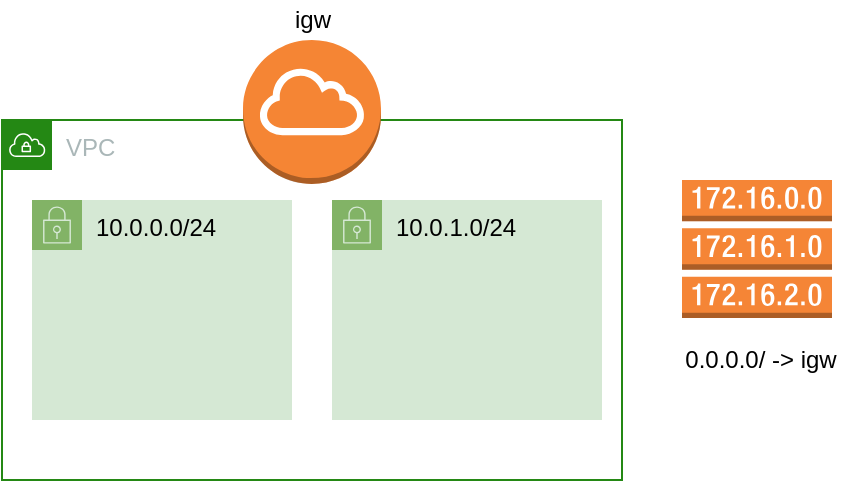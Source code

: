 <mxfile version="14.1.8" type="device" pages="5"><diagram name="0" id="0eNAZ_UEliIzfe7Eg5iD"><mxGraphModel dx="1024" dy="601" grid="1" gridSize="10" guides="1" tooltips="1" connect="1" arrows="1" fold="1" page="1" pageScale="1" pageWidth="827" pageHeight="1169" math="0" shadow="0"><root><mxCell id="5hrDjCxcNhtIOOynaXzU-0"/><mxCell id="5hrDjCxcNhtIOOynaXzU-1" parent="5hrDjCxcNhtIOOynaXzU-0"/><mxCell id="5hrDjCxcNhtIOOynaXzU-2" value="VPC" style="points=[[0,0],[0.25,0],[0.5,0],[0.75,0],[1,0],[1,0.25],[1,0.5],[1,0.75],[1,1],[0.75,1],[0.5,1],[0.25,1],[0,1],[0,0.75],[0,0.5],[0,0.25]];outlineConnect=0;gradientColor=none;html=1;whiteSpace=wrap;fontSize=12;fontStyle=0;shape=mxgraph.aws4.group;grIcon=mxgraph.aws4.group_vpc;strokeColor=#248814;fillColor=none;verticalAlign=top;align=left;spacingLeft=30;fontColor=#AAB7B8;dashed=0;" vertex="1" parent="5hrDjCxcNhtIOOynaXzU-1"><mxGeometry x="80" y="170" width="310" height="180" as="geometry"/></mxCell><mxCell id="5hrDjCxcNhtIOOynaXzU-3" value="10.0.0.0/24" style="points=[[0,0],[0.25,0],[0.5,0],[0.75,0],[1,0],[1,0.25],[1,0.5],[1,0.75],[1,1],[0.75,1],[0.5,1],[0.25,1],[0,1],[0,0.75],[0,0.5],[0,0.25]];outlineConnect=0;html=1;whiteSpace=wrap;fontSize=12;fontStyle=0;shape=mxgraph.aws4.group;grIcon=mxgraph.aws4.group_security_group;grStroke=0;strokeColor=#82b366;fillColor=#d5e8d4;verticalAlign=top;align=left;spacingLeft=30;dashed=0;" vertex="1" parent="5hrDjCxcNhtIOOynaXzU-1"><mxGeometry x="95" y="210" width="130" height="110" as="geometry"/></mxCell><mxCell id="5hrDjCxcNhtIOOynaXzU-4" value="10.0.1.0/24" style="points=[[0,0],[0.25,0],[0.5,0],[0.75,0],[1,0],[1,0.25],[1,0.5],[1,0.75],[1,1],[0.75,1],[0.5,1],[0.25,1],[0,1],[0,0.75],[0,0.5],[0,0.25]];outlineConnect=0;html=1;whiteSpace=wrap;fontSize=12;fontStyle=0;shape=mxgraph.aws4.group;grIcon=mxgraph.aws4.group_security_group;grStroke=0;strokeColor=#82b366;fillColor=#d5e8d4;verticalAlign=top;align=left;spacingLeft=30;dashed=0;" vertex="1" parent="5hrDjCxcNhtIOOynaXzU-1"><mxGeometry x="245" y="210" width="135" height="110" as="geometry"/></mxCell><mxCell id="y8IALK-KEmAlDM8syMSD-0" value="" style="outlineConnect=0;dashed=0;verticalLabelPosition=bottom;verticalAlign=top;align=center;html=1;shape=mxgraph.aws3.internet_gateway;fillColor=#F58534;gradientColor=none;" vertex="1" parent="5hrDjCxcNhtIOOynaXzU-1"><mxGeometry x="200.5" y="130" width="69" height="72" as="geometry"/></mxCell><mxCell id="y8IALK-KEmAlDM8syMSD-1" value="" style="outlineConnect=0;dashed=0;verticalLabelPosition=bottom;verticalAlign=top;align=center;html=1;shape=mxgraph.aws3.route_table;fillColor=#F58536;gradientColor=none;" vertex="1" parent="5hrDjCxcNhtIOOynaXzU-1"><mxGeometry x="420" y="200" width="75" height="69" as="geometry"/></mxCell><mxCell id="y8IALK-KEmAlDM8syMSD-2" value="0.0.0.0/ -&amp;gt; igw" style="text;html=1;align=center;verticalAlign=middle;resizable=0;points=[];autosize=1;" vertex="1" parent="5hrDjCxcNhtIOOynaXzU-1"><mxGeometry x="414" y="280" width="90" height="20" as="geometry"/></mxCell><mxCell id="y8IALK-KEmAlDM8syMSD-3" value="igw" style="text;html=1;align=center;verticalAlign=middle;resizable=0;points=[];autosize=1;" vertex="1" parent="5hrDjCxcNhtIOOynaXzU-1"><mxGeometry x="220" y="110" width="30" height="20" as="geometry"/></mxCell></root></mxGraphModel></diagram><diagram id="G2QQQPP_gb2IJARadn_D" name="EBS-0"><mxGraphModel dx="1024" dy="601" grid="1" gridSize="10" guides="1" tooltips="1" connect="1" arrows="1" fold="1" page="1" pageScale="1" pageWidth="827" pageHeight="1169" math="0" shadow="0"><root><mxCell id="0"/><mxCell id="1" parent="0"/><mxCell id="pPofdQUq9r5WgbfVwNTC-2" value="VPC" style="points=[[0,0],[0.25,0],[0.5,0],[0.75,0],[1,0],[1,0.25],[1,0.5],[1,0.75],[1,1],[0.75,1],[0.5,1],[0.25,1],[0,1],[0,0.75],[0,0.5],[0,0.25]];outlineConnect=0;gradientColor=none;html=1;whiteSpace=wrap;fontSize=12;fontStyle=0;shape=mxgraph.aws4.group;grIcon=mxgraph.aws4.group_vpc;strokeColor=#248814;fillColor=none;verticalAlign=top;align=left;spacingLeft=30;fontColor=#AAB7B8;dashed=0;" vertex="1" parent="1"><mxGeometry x="80" y="170" width="460" height="260" as="geometry"/></mxCell><mxCell id="pPofdQUq9r5WgbfVwNTC-3" value="Private subnet" style="points=[[0,0],[0.25,0],[0.5,0],[0.75,0],[1,0],[1,0.25],[1,0.5],[1,0.75],[1,1],[0.75,1],[0.5,1],[0.25,1],[0,1],[0,0.75],[0,0.5],[0,0.25]];outlineConnect=0;gradientColor=none;html=1;whiteSpace=wrap;fontSize=12;fontStyle=0;shape=mxgraph.aws4.group;grIcon=mxgraph.aws4.group_security_group;grStroke=0;strokeColor=#147EBA;fillColor=#E6F2F8;verticalAlign=top;align=left;spacingLeft=30;fontColor=#147EBA;dashed=0;" vertex="1" parent="1"><mxGeometry x="95" y="210" width="165" height="130" as="geometry"/></mxCell><mxCell id="pPofdQUq9r5WgbfVwNTC-4" value="Private subnet" style="points=[[0,0],[0.25,0],[0.5,0],[0.75,0],[1,0],[1,0.25],[1,0.5],[1,0.75],[1,1],[0.75,1],[0.5,1],[0.25,1],[0,1],[0,0.75],[0,0.5],[0,0.25]];outlineConnect=0;gradientColor=none;html=1;whiteSpace=wrap;fontSize=12;fontStyle=0;shape=mxgraph.aws4.group;grIcon=mxgraph.aws4.group_security_group;grStroke=0;strokeColor=#147EBA;fillColor=#E6F2F8;verticalAlign=top;align=left;spacingLeft=30;fontColor=#147EBA;dashed=0;" vertex="1" parent="1"><mxGeometry x="315.9" y="210" width="170" height="130" as="geometry"/></mxCell><mxCell id="pPofdQUq9r5WgbfVwNTC-5" value="" style="outlineConnect=0;fontColor=#232F3E;gradientColor=#F78E04;gradientDirection=north;fillColor=#D05C17;strokeColor=#ffffff;dashed=0;verticalLabelPosition=bottom;verticalAlign=top;align=center;html=1;fontSize=12;fontStyle=0;aspect=fixed;shape=mxgraph.aws4.resourceIcon;resIcon=mxgraph.aws4.ec2;" vertex="1" parent="1"><mxGeometry x="130" y="240" width="60" height="60" as="geometry"/></mxCell><mxCell id="pPofdQUq9r5WgbfVwNTC-6" value="" style="outlineConnect=0;fontColor=#232F3E;gradientColor=#F78E04;gradientDirection=north;fillColor=#D05C17;strokeColor=#ffffff;dashed=0;verticalLabelPosition=bottom;verticalAlign=top;align=center;html=1;fontSize=12;fontStyle=0;aspect=fixed;shape=mxgraph.aws4.resourceIcon;resIcon=mxgraph.aws4.ec2;" vertex="1" parent="1"><mxGeometry x="350.9" y="240" width="60" height="60" as="geometry"/></mxCell><mxCell id="pPofdQUq9r5WgbfVwNTC-18" style="edgeStyle=orthogonalEdgeStyle;rounded=0;orthogonalLoop=1;jettySize=auto;html=1;" edge="1" parent="1" source="pPofdQUq9r5WgbfVwNTC-9" target="pPofdQUq9r5WgbfVwNTC-14"><mxGeometry relative="1" as="geometry"/></mxCell><mxCell id="pPofdQUq9r5WgbfVwNTC-9" value="" style="outlineConnect=0;fontColor=#232F3E;gradientColor=none;fillColor=#277116;strokeColor=none;dashed=0;verticalLabelPosition=bottom;verticalAlign=top;align=center;html=1;fontSize=12;fontStyle=0;aspect=fixed;pointerEvents=1;shape=mxgraph.aws4.snapshot;" vertex="1" parent="1"><mxGeometry x="280" y="350" width="35.9" height="50" as="geometry"/></mxCell><mxCell id="pPofdQUq9r5WgbfVwNTC-11" style="edgeStyle=orthogonalEdgeStyle;rounded=0;orthogonalLoop=1;jettySize=auto;html=1;" edge="1" parent="1" source="QmYWxAZkkcvktjmgt6yD-1" target="pPofdQUq9r5WgbfVwNTC-9"><mxGeometry relative="1" as="geometry"><Array as="points"><mxPoint x="240" y="370"/></Array></mxGeometry></mxCell><mxCell id="pPofdQUq9r5WgbfVwNTC-10" value="" style="outlineConnect=0;fontColor=#232F3E;gradientColor=none;fillColor=#277116;strokeColor=none;dashed=0;verticalLabelPosition=bottom;verticalAlign=top;align=center;html=1;fontSize=12;fontStyle=0;aspect=fixed;pointerEvents=1;shape=mxgraph.aws4.volume;" vertex="1" parent="1"><mxGeometry x="170" y="280" width="39.74" height="50" as="geometry"/></mxCell><mxCell id="pPofdQUq9r5WgbfVwNTC-13" value="" style="outlineConnect=0;fontColor=#232F3E;gradientColor=none;fillColor=#277116;strokeColor=none;dashed=0;verticalLabelPosition=bottom;verticalAlign=top;align=center;html=1;fontSize=12;fontStyle=0;aspect=fixed;pointerEvents=1;shape=mxgraph.aws4.volume;" vertex="1" parent="1"><mxGeometry x="390.9" y="280" width="39.74" height="50" as="geometry"/></mxCell><mxCell id="pPofdQUq9r5WgbfVwNTC-14" value="" style="outlineConnect=0;fontColor=#232F3E;gradientColor=none;fillColor=#277116;strokeColor=none;dashed=0;verticalLabelPosition=bottom;verticalAlign=top;align=center;html=1;fontSize=12;fontStyle=0;aspect=fixed;pointerEvents=1;shape=mxgraph.aws4.volume;" vertex="1" parent="1"><mxGeometry x="440.9" y="280" width="39.74" height="50" as="geometry"/></mxCell><mxCell id="pPofdQUq9r5WgbfVwNTC-15" value="sda1" style="text;html=1;align=center;verticalAlign=middle;resizable=0;points=[];autosize=1;" vertex="1" parent="1"><mxGeometry x="169.74" y="302" width="40" height="20" as="geometry"/></mxCell><mxCell id="pPofdQUq9r5WgbfVwNTC-16" value="sda1" style="text;html=1;align=center;verticalAlign=middle;resizable=0;points=[];autosize=1;" vertex="1" parent="1"><mxGeometry x="390.64" y="302" width="40" height="20" as="geometry"/></mxCell><mxCell id="pPofdQUq9r5WgbfVwNTC-17" value="sdb" style="text;html=1;align=center;verticalAlign=middle;resizable=0;points=[];autosize=1;" vertex="1" parent="1"><mxGeometry x="445.64" y="302" width="30" height="20" as="geometry"/></mxCell><mxCell id="pPofdQUq9r5WgbfVwNTC-19" value="snapshot" style="text;html=1;align=center;verticalAlign=middle;resizable=0;points=[];autosize=1;" vertex="1" parent="1"><mxGeometry x="267.95" y="400" width="60" height="20" as="geometry"/></mxCell><mxCell id="QmYWxAZkkcvktjmgt6yD-1" value="" style="outlineConnect=0;fontColor=#232F3E;gradientColor=none;fillColor=#277116;strokeColor=none;dashed=0;verticalLabelPosition=bottom;verticalAlign=top;align=center;html=1;fontSize=12;fontStyle=0;aspect=fixed;pointerEvents=1;shape=mxgraph.aws4.volume;" vertex="1" parent="1"><mxGeometry x="220" y="280" width="39.74" height="50" as="geometry"/></mxCell><mxCell id="QmYWxAZkkcvktjmgt6yD-2" value="sdb" style="text;html=1;align=center;verticalAlign=middle;resizable=0;points=[];autosize=1;" vertex="1" parent="1"><mxGeometry x="225" y="302" width="30" height="20" as="geometry"/></mxCell></root></mxGraphModel></diagram><diagram name="EBS-1" id="3dQYULSbayjkl1oP5kIM"><mxGraphModel dx="1024" dy="601" grid="1" gridSize="10" guides="1" tooltips="1" connect="1" arrows="1" fold="1" page="1" pageScale="1" pageWidth="827" pageHeight="1169" math="0" shadow="0"><root><mxCell id="3VkuPkcMkp2ww84V4YCe-0"/><mxCell id="3VkuPkcMkp2ww84V4YCe-1" parent="3VkuPkcMkp2ww84V4YCe-0"/><mxCell id="3VkuPkcMkp2ww84V4YCe-2" value="VPC" style="points=[[0,0],[0.25,0],[0.5,0],[0.75,0],[1,0],[1,0.25],[1,0.5],[1,0.75],[1,1],[0.75,1],[0.5,1],[0.25,1],[0,1],[0,0.75],[0,0.5],[0,0.25]];outlineConnect=0;gradientColor=none;html=1;whiteSpace=wrap;fontSize=12;fontStyle=0;shape=mxgraph.aws4.group;grIcon=mxgraph.aws4.group_vpc;strokeColor=#248814;fillColor=none;verticalAlign=top;align=left;spacingLeft=30;fontColor=#AAB7B8;dashed=0;" vertex="1" parent="3VkuPkcMkp2ww84V4YCe-1"><mxGeometry x="80" y="170" width="420" height="190" as="geometry"/></mxCell><mxCell id="3VkuPkcMkp2ww84V4YCe-3" value="Private subnet" style="points=[[0,0],[0.25,0],[0.5,0],[0.75,0],[1,0],[1,0.25],[1,0.5],[1,0.75],[1,1],[0.75,1],[0.5,1],[0.25,1],[0,1],[0,0.75],[0,0.5],[0,0.25]];outlineConnect=0;gradientColor=none;html=1;whiteSpace=wrap;fontSize=12;fontStyle=0;shape=mxgraph.aws4.group;grIcon=mxgraph.aws4.group_security_group;grStroke=0;strokeColor=#147EBA;fillColor=#E6F2F8;verticalAlign=top;align=left;spacingLeft=30;fontColor=#147EBA;dashed=0;" vertex="1" parent="3VkuPkcMkp2ww84V4YCe-1"><mxGeometry x="95" y="210" width="165" height="130" as="geometry"/></mxCell><mxCell id="3VkuPkcMkp2ww84V4YCe-4" value="Private subnet" style="points=[[0,0],[0.25,0],[0.5,0],[0.75,0],[1,0],[1,0.25],[1,0.5],[1,0.75],[1,1],[0.75,1],[0.5,1],[0.25,1],[0,1],[0,0.75],[0,0.5],[0,0.25]];outlineConnect=0;gradientColor=none;html=1;whiteSpace=wrap;fontSize=12;fontStyle=0;shape=mxgraph.aws4.group;grIcon=mxgraph.aws4.group_security_group;grStroke=0;strokeColor=#147EBA;fillColor=#E6F2F8;verticalAlign=top;align=left;spacingLeft=30;fontColor=#147EBA;dashed=0;" vertex="1" parent="3VkuPkcMkp2ww84V4YCe-1"><mxGeometry x="315.9" y="210" width="170" height="130" as="geometry"/></mxCell><mxCell id="3VkuPkcMkp2ww84V4YCe-5" value="" style="outlineConnect=0;fontColor=#232F3E;gradientColor=#F78E04;gradientDirection=north;fillColor=#D05C17;strokeColor=#ffffff;dashed=0;verticalLabelPosition=bottom;verticalAlign=top;align=center;html=1;fontSize=12;fontStyle=0;aspect=fixed;shape=mxgraph.aws4.resourceIcon;resIcon=mxgraph.aws4.ec2;" vertex="1" parent="3VkuPkcMkp2ww84V4YCe-1"><mxGeometry x="130" y="240" width="60" height="60" as="geometry"/></mxCell><mxCell id="3VkuPkcMkp2ww84V4YCe-6" value="" style="outlineConnect=0;fontColor=#232F3E;gradientColor=#F78E04;gradientDirection=north;fillColor=#D05C17;strokeColor=#ffffff;dashed=0;verticalLabelPosition=bottom;verticalAlign=top;align=center;html=1;fontSize=12;fontStyle=0;aspect=fixed;shape=mxgraph.aws4.resourceIcon;resIcon=mxgraph.aws4.ec2;" vertex="1" parent="3VkuPkcMkp2ww84V4YCe-1"><mxGeometry x="350.9" y="240" width="60" height="60" as="geometry"/></mxCell><mxCell id="3VkuPkcMkp2ww84V4YCe-10" value="" style="outlineConnect=0;fontColor=#232F3E;gradientColor=none;fillColor=#277116;strokeColor=none;dashed=0;verticalLabelPosition=bottom;verticalAlign=top;align=center;html=1;fontSize=12;fontStyle=0;aspect=fixed;pointerEvents=1;shape=mxgraph.aws4.volume;" vertex="1" parent="3VkuPkcMkp2ww84V4YCe-1"><mxGeometry x="170" y="280" width="39.74" height="50" as="geometry"/></mxCell><mxCell id="3VkuPkcMkp2ww84V4YCe-11" value="" style="outlineConnect=0;fontColor=#232F3E;gradientColor=none;fillColor=#277116;strokeColor=none;dashed=0;verticalLabelPosition=bottom;verticalAlign=top;align=center;html=1;fontSize=12;fontStyle=0;aspect=fixed;pointerEvents=1;shape=mxgraph.aws4.volume;" vertex="1" parent="3VkuPkcMkp2ww84V4YCe-1"><mxGeometry x="390.9" y="280" width="39.74" height="50" as="geometry"/></mxCell><mxCell id="3VkuPkcMkp2ww84V4YCe-13" value="sda1" style="text;html=1;align=center;verticalAlign=middle;resizable=0;points=[];autosize=1;" vertex="1" parent="3VkuPkcMkp2ww84V4YCe-1"><mxGeometry x="169.74" y="302" width="40" height="20" as="geometry"/></mxCell><mxCell id="3VkuPkcMkp2ww84V4YCe-14" value="sda1" style="text;html=1;align=center;verticalAlign=middle;resizable=0;points=[];autosize=1;" vertex="1" parent="3VkuPkcMkp2ww84V4YCe-1"><mxGeometry x="390.64" y="302" width="40" height="20" as="geometry"/></mxCell><mxCell id="3VkuPkcMkp2ww84V4YCe-17" value="" style="outlineConnect=0;fontColor=#232F3E;gradientColor=none;fillColor=#277116;strokeColor=none;dashed=0;verticalLabelPosition=bottom;verticalAlign=top;align=center;html=1;fontSize=12;fontStyle=0;aspect=fixed;pointerEvents=1;shape=mxgraph.aws4.volume;" vertex="1" parent="3VkuPkcMkp2ww84V4YCe-1"><mxGeometry x="220" y="280" width="39.74" height="50" as="geometry"/></mxCell><mxCell id="3VkuPkcMkp2ww84V4YCe-18" value="sdb" style="text;html=1;align=center;verticalAlign=middle;resizable=0;points=[];autosize=1;" vertex="1" parent="3VkuPkcMkp2ww84V4YCe-1"><mxGeometry x="225" y="302" width="30" height="20" as="geometry"/></mxCell><mxCell id="3VkuPkcMkp2ww84V4YCe-21" value="SSD" style="text;html=1;align=center;verticalAlign=middle;resizable=0;points=[];autosize=1;" vertex="1" parent="3VkuPkcMkp2ww84V4YCe-1"><mxGeometry x="169.74" y="330" width="40" height="20" as="geometry"/></mxCell><mxCell id="3VkuPkcMkp2ww84V4YCe-22" value="SSD" style="text;html=1;align=center;verticalAlign=middle;resizable=0;points=[];autosize=1;" vertex="1" parent="3VkuPkcMkp2ww84V4YCe-1"><mxGeometry x="390.64" y="330" width="40" height="20" as="geometry"/></mxCell><mxCell id="3VkuPkcMkp2ww84V4YCe-23" value="HDD" style="text;html=1;align=center;verticalAlign=middle;resizable=0;points=[];autosize=1;" vertex="1" parent="3VkuPkcMkp2ww84V4YCe-1"><mxGeometry x="219.74" y="330" width="40" height="20" as="geometry"/></mxCell></root></mxGraphModel></diagram><diagram name="EBS-2" id="zpcP7xWgeDtS7_MYobWG"><mxGraphModel dx="1024" dy="601" grid="1" gridSize="10" guides="1" tooltips="1" connect="1" arrows="1" fold="1" page="1" pageScale="1" pageWidth="827" pageHeight="1169" math="0" shadow="0"><root><mxCell id="9R3GAk8IlzAqpQk8w95G-0"/><mxCell id="9R3GAk8IlzAqpQk8w95G-1" parent="9R3GAk8IlzAqpQk8w95G-0"/><mxCell id="Vtuem6XM95g5R3dpxI1D-17" value="VPC" style="points=[[0,0],[0.25,0],[0.5,0],[0.75,0],[1,0],[1,0.25],[1,0.5],[1,0.75],[1,1],[0.75,1],[0.5,1],[0.25,1],[0,1],[0,0.75],[0,0.5],[0,0.25]];outlineConnect=0;gradientColor=none;html=1;whiteSpace=wrap;fontSize=12;fontStyle=0;shape=mxgraph.aws4.group;grIcon=mxgraph.aws4.group_vpc;strokeColor=#248814;fillColor=none;verticalAlign=top;align=left;spacingLeft=30;fontColor=#AAB7B8;dashed=0;" vertex="1" parent="9R3GAk8IlzAqpQk8w95G-1"><mxGeometry x="90" y="180" width="460" height="260" as="geometry"/></mxCell><mxCell id="Vtuem6XM95g5R3dpxI1D-18" value="Private subnet" style="points=[[0,0],[0.25,0],[0.5,0],[0.75,0],[1,0],[1,0.25],[1,0.5],[1,0.75],[1,1],[0.75,1],[0.5,1],[0.25,1],[0,1],[0,0.75],[0,0.5],[0,0.25]];outlineConnect=0;gradientColor=none;html=1;whiteSpace=wrap;fontSize=12;fontStyle=0;shape=mxgraph.aws4.group;grIcon=mxgraph.aws4.group_security_group;grStroke=0;strokeColor=#147EBA;fillColor=#E6F2F8;verticalAlign=top;align=left;spacingLeft=30;fontColor=#147EBA;dashed=0;" vertex="1" parent="9R3GAk8IlzAqpQk8w95G-1"><mxGeometry x="105" y="220" width="165" height="130" as="geometry"/></mxCell><mxCell id="Vtuem6XM95g5R3dpxI1D-19" value="Private subnet" style="points=[[0,0],[0.25,0],[0.5,0],[0.75,0],[1,0],[1,0.25],[1,0.5],[1,0.75],[1,1],[0.75,1],[0.5,1],[0.25,1],[0,1],[0,0.75],[0,0.5],[0,0.25]];outlineConnect=0;gradientColor=none;html=1;whiteSpace=wrap;fontSize=12;fontStyle=0;shape=mxgraph.aws4.group;grIcon=mxgraph.aws4.group_security_group;grStroke=0;strokeColor=#147EBA;fillColor=#E6F2F8;verticalAlign=top;align=left;spacingLeft=30;fontColor=#147EBA;dashed=0;" vertex="1" parent="9R3GAk8IlzAqpQk8w95G-1"><mxGeometry x="325.9" y="220" width="170" height="130" as="geometry"/></mxCell><mxCell id="Vtuem6XM95g5R3dpxI1D-20" value="" style="outlineConnect=0;fontColor=#232F3E;gradientColor=#F78E04;gradientDirection=north;fillColor=#D05C17;strokeColor=#ffffff;dashed=0;verticalLabelPosition=bottom;verticalAlign=top;align=center;html=1;fontSize=12;fontStyle=0;aspect=fixed;shape=mxgraph.aws4.resourceIcon;resIcon=mxgraph.aws4.ec2;" vertex="1" parent="9R3GAk8IlzAqpQk8w95G-1"><mxGeometry x="140" y="250" width="60" height="60" as="geometry"/></mxCell><mxCell id="Vtuem6XM95g5R3dpxI1D-21" value="" style="outlineConnect=0;fontColor=#232F3E;gradientColor=#F78E04;gradientDirection=north;fillColor=#D05C17;strokeColor=#ffffff;dashed=0;verticalLabelPosition=bottom;verticalAlign=top;align=center;html=1;fontSize=12;fontStyle=0;aspect=fixed;shape=mxgraph.aws4.resourceIcon;resIcon=mxgraph.aws4.ec2;" vertex="1" parent="9R3GAk8IlzAqpQk8w95G-1"><mxGeometry x="360.9" y="250" width="60" height="60" as="geometry"/></mxCell><mxCell id="Vtuem6XM95g5R3dpxI1D-23" value="" style="outlineConnect=0;fontColor=#232F3E;gradientColor=none;fillColor=#277116;strokeColor=none;dashed=0;verticalLabelPosition=bottom;verticalAlign=top;align=center;html=1;fontSize=12;fontStyle=0;aspect=fixed;pointerEvents=1;shape=mxgraph.aws4.snapshot;" vertex="1" parent="9R3GAk8IlzAqpQk8w95G-1"><mxGeometry x="290" y="360" width="35.9" height="50" as="geometry"/></mxCell><mxCell id="Vtuem6XM95g5R3dpxI1D-24" style="edgeStyle=orthogonalEdgeStyle;rounded=0;orthogonalLoop=1;jettySize=auto;html=1;" edge="1" parent="9R3GAk8IlzAqpQk8w95G-1" source="Vtuem6XM95g5R3dpxI1D-32" target="Vtuem6XM95g5R3dpxI1D-23"><mxGeometry relative="1" as="geometry"><Array as="points"><mxPoint x="250" y="380"/></Array></mxGeometry></mxCell><mxCell id="Vtuem6XM95g5R3dpxI1D-25" value="" style="outlineConnect=0;fontColor=#232F3E;gradientColor=none;fillColor=#277116;strokeColor=none;dashed=0;verticalLabelPosition=bottom;verticalAlign=top;align=center;html=1;fontSize=12;fontStyle=0;aspect=fixed;pointerEvents=1;shape=mxgraph.aws4.volume;" vertex="1" parent="9R3GAk8IlzAqpQk8w95G-1"><mxGeometry x="180" y="290" width="39.74" height="50" as="geometry"/></mxCell><mxCell id="Vtuem6XM95g5R3dpxI1D-26" value="" style="outlineConnect=0;fontColor=#232F3E;gradientColor=none;fillColor=#277116;strokeColor=none;dashed=0;verticalLabelPosition=bottom;verticalAlign=top;align=center;html=1;fontSize=12;fontStyle=0;aspect=fixed;pointerEvents=1;shape=mxgraph.aws4.volume;" vertex="1" parent="9R3GAk8IlzAqpQk8w95G-1"><mxGeometry x="400.9" y="290" width="39.74" height="50" as="geometry"/></mxCell><mxCell id="Vtuem6XM95g5R3dpxI1D-28" value="sda1" style="text;html=1;align=center;verticalAlign=middle;resizable=0;points=[];autosize=1;" vertex="1" parent="9R3GAk8IlzAqpQk8w95G-1"><mxGeometry x="179.74" y="312" width="40" height="20" as="geometry"/></mxCell><mxCell id="Vtuem6XM95g5R3dpxI1D-29" value="sda1" style="text;html=1;align=center;verticalAlign=middle;resizable=0;points=[];autosize=1;" vertex="1" parent="9R3GAk8IlzAqpQk8w95G-1"><mxGeometry x="400.64" y="312" width="40" height="20" as="geometry"/></mxCell><mxCell id="Vtuem6XM95g5R3dpxI1D-31" value="snapshot" style="text;html=1;align=center;verticalAlign=middle;resizable=0;points=[];autosize=1;" vertex="1" parent="9R3GAk8IlzAqpQk8w95G-1"><mxGeometry x="277.95" y="410" width="60" height="20" as="geometry"/></mxCell><mxCell id="Vtuem6XM95g5R3dpxI1D-32" value="" style="outlineConnect=0;fontColor=#232F3E;gradientColor=none;fillColor=#277116;strokeColor=none;dashed=0;verticalLabelPosition=bottom;verticalAlign=top;align=center;html=1;fontSize=12;fontStyle=0;aspect=fixed;pointerEvents=1;shape=mxgraph.aws4.volume;" vertex="1" parent="9R3GAk8IlzAqpQk8w95G-1"><mxGeometry x="230" y="290" width="39.74" height="50" as="geometry"/></mxCell><mxCell id="Vtuem6XM95g5R3dpxI1D-33" value="sdb" style="text;html=1;align=center;verticalAlign=middle;resizable=0;points=[];autosize=1;" vertex="1" parent="9R3GAk8IlzAqpQk8w95G-1"><mxGeometry x="235" y="312" width="30" height="20" as="geometry"/></mxCell></root></mxGraphModel></diagram><diagram name="EFS" id="KscUvDLXpXRZcnWslS-h"><mxGraphModel dx="1024" dy="601" grid="1" gridSize="10" guides="1" tooltips="1" connect="1" arrows="1" fold="1" page="1" pageScale="1" pageWidth="827" pageHeight="1169" math="0" shadow="0"><root><mxCell id="80wu5vjQvnvLJMphHtHo-0"/><mxCell id="80wu5vjQvnvLJMphHtHo-1" parent="80wu5vjQvnvLJMphHtHo-0"/><mxCell id="80wu5vjQvnvLJMphHtHo-2" value="VPC" style="points=[[0,0],[0.25,0],[0.5,0],[0.75,0],[1,0],[1,0.25],[1,0.5],[1,0.75],[1,1],[0.75,1],[0.5,1],[0.25,1],[0,1],[0,0.75],[0,0.5],[0,0.25]];outlineConnect=0;gradientColor=none;html=1;whiteSpace=wrap;fontSize=12;fontStyle=0;shape=mxgraph.aws4.group;grIcon=mxgraph.aws4.group_vpc;strokeColor=#248814;fillColor=none;verticalAlign=top;align=left;spacingLeft=30;fontColor=#AAB7B8;dashed=0;" vertex="1" parent="80wu5vjQvnvLJMphHtHo-1"><mxGeometry x="80" y="170" width="370" height="280" as="geometry"/></mxCell><mxCell id="80wu5vjQvnvLJMphHtHo-3" value="Private subnet" style="points=[[0,0],[0.25,0],[0.5,0],[0.75,0],[1,0],[1,0.25],[1,0.5],[1,0.75],[1,1],[0.75,1],[0.5,1],[0.25,1],[0,1],[0,0.75],[0,0.5],[0,0.25]];outlineConnect=0;gradientColor=none;html=1;whiteSpace=wrap;fontSize=12;fontStyle=0;shape=mxgraph.aws4.group;grIcon=mxgraph.aws4.group_security_group;grStroke=0;strokeColor=#147EBA;fillColor=#E6F2F8;verticalAlign=top;align=left;spacingLeft=30;fontColor=#147EBA;dashed=0;" vertex="1" parent="80wu5vjQvnvLJMphHtHo-1"><mxGeometry x="95" y="210" width="135" height="130" as="geometry"/></mxCell><mxCell id="80wu5vjQvnvLJMphHtHo-4" value="Private subnet" style="points=[[0,0],[0.25,0],[0.5,0],[0.75,0],[1,0],[1,0.25],[1,0.5],[1,0.75],[1,1],[0.75,1],[0.5,1],[0.25,1],[0,1],[0,0.75],[0,0.5],[0,0.25]];outlineConnect=0;gradientColor=none;html=1;whiteSpace=wrap;fontSize=12;fontStyle=0;shape=mxgraph.aws4.group;grIcon=mxgraph.aws4.group_security_group;grStroke=0;strokeColor=#147EBA;fillColor=#E6F2F8;verticalAlign=top;align=left;spacingLeft=30;fontColor=#147EBA;dashed=0;" vertex="1" parent="80wu5vjQvnvLJMphHtHo-1"><mxGeometry x="280" y="210" width="134.1" height="130" as="geometry"/></mxCell><mxCell id="80wu5vjQvnvLJMphHtHo-25" style="edgeStyle=orthogonalEdgeStyle;rounded=0;orthogonalLoop=1;jettySize=auto;html=1;" edge="1" parent="80wu5vjQvnvLJMphHtHo-1" source="80wu5vjQvnvLJMphHtHo-5" target="80wu5vjQvnvLJMphHtHo-20"><mxGeometry relative="1" as="geometry"/></mxCell><mxCell id="80wu5vjQvnvLJMphHtHo-5" value="" style="outlineConnect=0;fontColor=#232F3E;gradientColor=#F78E04;gradientDirection=north;fillColor=#D05C17;strokeColor=#ffffff;dashed=0;verticalLabelPosition=bottom;verticalAlign=top;align=center;html=1;fontSize=12;fontStyle=0;aspect=fixed;shape=mxgraph.aws4.resourceIcon;resIcon=mxgraph.aws4.ec2;" vertex="1" parent="80wu5vjQvnvLJMphHtHo-1"><mxGeometry x="130" y="240" width="60" height="60" as="geometry"/></mxCell><mxCell id="80wu5vjQvnvLJMphHtHo-24" style="edgeStyle=orthogonalEdgeStyle;rounded=0;orthogonalLoop=1;jettySize=auto;html=1;" edge="1" parent="80wu5vjQvnvLJMphHtHo-1" source="80wu5vjQvnvLJMphHtHo-6" target="80wu5vjQvnvLJMphHtHo-22"><mxGeometry relative="1" as="geometry"/></mxCell><mxCell id="80wu5vjQvnvLJMphHtHo-6" value="" style="outlineConnect=0;fontColor=#232F3E;gradientColor=#F78E04;gradientDirection=north;fillColor=#D05C17;strokeColor=#ffffff;dashed=0;verticalLabelPosition=bottom;verticalAlign=top;align=center;html=1;fontSize=12;fontStyle=0;aspect=fixed;shape=mxgraph.aws4.resourceIcon;resIcon=mxgraph.aws4.ec2;" vertex="1" parent="80wu5vjQvnvLJMphHtHo-1"><mxGeometry x="315" y="240" width="60" height="60" as="geometry"/></mxCell><mxCell id="80wu5vjQvnvLJMphHtHo-21" style="edgeStyle=orthogonalEdgeStyle;rounded=0;orthogonalLoop=1;jettySize=auto;html=1;" edge="1" parent="80wu5vjQvnvLJMphHtHo-1" source="80wu5vjQvnvLJMphHtHo-19" target="80wu5vjQvnvLJMphHtHo-20"><mxGeometry relative="1" as="geometry"/></mxCell><mxCell id="80wu5vjQvnvLJMphHtHo-23" style="edgeStyle=orthogonalEdgeStyle;rounded=0;orthogonalLoop=1;jettySize=auto;html=1;" edge="1" parent="80wu5vjQvnvLJMphHtHo-1" source="80wu5vjQvnvLJMphHtHo-19" target="80wu5vjQvnvLJMphHtHo-22"><mxGeometry relative="1" as="geometry"/></mxCell><mxCell id="80wu5vjQvnvLJMphHtHo-19" value="" style="outlineConnect=0;fontColor=#232F3E;gradientColor=#60A337;gradientDirection=north;fillColor=#277116;strokeColor=#ffffff;dashed=0;verticalLabelPosition=bottom;verticalAlign=top;align=center;html=1;fontSize=12;fontStyle=0;aspect=fixed;shape=mxgraph.aws4.resourceIcon;resIcon=mxgraph.aws4.elastic_file_system;" vertex="1" parent="80wu5vjQvnvLJMphHtHo-1"><mxGeometry x="220" y="360" width="78" height="78" as="geometry"/></mxCell><mxCell id="80wu5vjQvnvLJMphHtHo-20" value="" style="outlineConnect=0;fontColor=#232F3E;gradientColor=none;fillColor=#277116;strokeColor=none;dashed=0;verticalLabelPosition=bottom;verticalAlign=top;align=center;html=1;fontSize=12;fontStyle=0;aspect=fixed;pointerEvents=1;shape=mxgraph.aws4.object;" vertex="1" parent="80wu5vjQvnvLJMphHtHo-1"><mxGeometry x="150" y="320" width="20" height="20" as="geometry"/></mxCell><mxCell id="80wu5vjQvnvLJMphHtHo-22" value="" style="outlineConnect=0;fontColor=#232F3E;gradientColor=none;fillColor=#277116;strokeColor=none;dashed=0;verticalLabelPosition=bottom;verticalAlign=top;align=center;html=1;fontSize=12;fontStyle=0;aspect=fixed;pointerEvents=1;shape=mxgraph.aws4.object;" vertex="1" parent="80wu5vjQvnvLJMphHtHo-1"><mxGeometry x="335" y="320" width="20" height="20" as="geometry"/></mxCell><mxCell id="80wu5vjQvnvLJMphHtHo-26" value="mount target" style="text;html=1;align=center;verticalAlign=middle;resizable=0;points=[];autosize=1;" vertex="1" parent="80wu5vjQvnvLJMphHtHo-1"><mxGeometry x="355" y="320" width="80" height="20" as="geometry"/></mxCell><mxCell id="80wu5vjQvnvLJMphHtHo-27" value="mount target" style="text;html=1;align=center;verticalAlign=middle;resizable=0;points=[];autosize=1;" vertex="1" parent="80wu5vjQvnvLJMphHtHo-1"><mxGeometry x="170" y="320" width="80" height="20" as="geometry"/></mxCell></root></mxGraphModel></diagram></mxfile>
